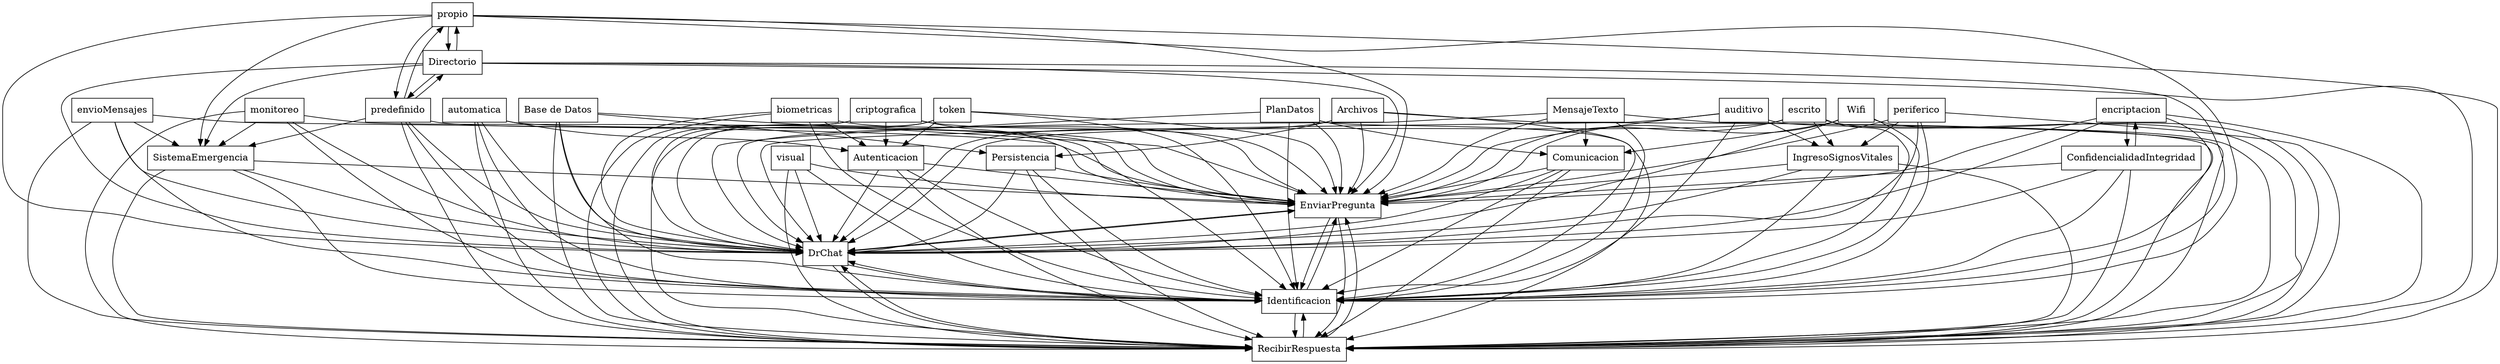 digraph{
graph [rankdir=TB];
node [shape=box];
edge [arrowhead=normal];
0[label="Persistencia",]
1[label="automatica",]
2[label="SistemaEmergencia",]
3[label="biometricas",]
4[label="EnviarPregunta",]
5[label="periferico",]
6[label="criptografica",]
7[label="propio",]
8[label="encriptacion",]
9[label="DrChat",]
10[label="RecibirRespuesta",]
11[label="envioMensajes",]
12[label="token",]
13[label="Archivos",]
14[label="MensajeTexto",]
15[label="Directorio",]
16[label="PlanDatos",]
17[label="predefinido",]
18[label="monitoreo",]
19[label="auditivo",]
20[label="Base de Datos",]
21[label="ConfidencialidadIntegridad",]
22[label="escrito",]
23[label="visual",]
24[label="Autenticacion",]
25[label="Identificacion",]
26[label="IngresoSignosVitales",]
27[label="Comunicacion",]
28[label="Wifi",]
0->4[label="",]
0->9[label="",]
0->10[label="",]
0->25[label="",]
1->4[label="",]
1->9[label="",]
1->10[label="",]
1->24[label="",]
1->25[label="",]
2->4[label="",]
2->9[label="",]
2->10[label="",]
2->25[label="",]
3->4[label="",]
3->9[label="",]
3->10[label="",]
3->24[label="",]
3->25[label="",]
4->9[label="",]
4->10[label="",]
4->25[label="",]
5->4[label="",]
5->9[label="",]
5->10[label="",]
5->25[label="",]
5->26[label="",]
6->4[label="",]
6->9[label="",]
6->10[label="",]
6->24[label="",]
6->25[label="",]
7->2[label="",]
7->4[label="",]
7->9[label="",]
7->10[label="",]
7->15[label="",]
7->17[label="",]
7->25[label="",]
8->4[label="",]
8->9[label="",]
8->10[label="",]
8->21[label="",]
8->25[label="",]
9->4[label="",]
9->10[label="",]
9->25[label="",]
10->4[label="",]
10->9[label="",]
10->25[label="",]
11->2[label="",]
11->4[label="",]
11->9[label="",]
11->10[label="",]
11->25[label="",]
12->4[label="",]
12->9[label="",]
12->10[label="",]
12->24[label="",]
12->25[label="",]
13->0[label="",]
13->4[label="",]
13->9[label="",]
13->10[label="",]
13->25[label="",]
14->4[label="",]
14->9[label="",]
14->10[label="",]
14->25[label="",]
14->27[label="",]
15->2[label="",]
15->4[label="",]
15->7[label="",]
15->9[label="",]
15->10[label="",]
15->17[label="",]
15->25[label="",]
16->4[label="",]
16->9[label="",]
16->10[label="",]
16->25[label="",]
16->27[label="",]
17->2[label="",]
17->4[label="",]
17->7[label="",]
17->9[label="",]
17->10[label="",]
17->15[label="",]
17->25[label="",]
18->2[label="",]
18->4[label="",]
18->9[label="",]
18->10[label="",]
18->25[label="",]
19->4[label="",]
19->9[label="",]
19->10[label="",]
19->25[label="",]
19->26[label="",]
20->0[label="",]
20->4[label="",]
20->9[label="",]
20->10[label="",]
20->25[label="",]
21->4[label="",]
21->8[label="",]
21->9[label="",]
21->10[label="",]
21->25[label="",]
22->4[label="",]
22->9[label="",]
22->10[label="",]
22->25[label="",]
22->26[label="",]
23->4[label="",]
23->9[label="",]
23->10[label="",]
23->25[label="",]
24->4[label="",]
24->9[label="",]
24->10[label="",]
24->25[label="",]
25->4[label="",]
25->9[label="",]
25->10[label="",]
26->4[label="",]
26->9[label="",]
26->10[label="",]
26->25[label="",]
27->4[label="",]
27->9[label="",]
27->10[label="",]
27->25[label="",]
28->4[label="",]
28->9[label="",]
28->10[label="",]
28->25[label="",]
28->27[label="",]
}
